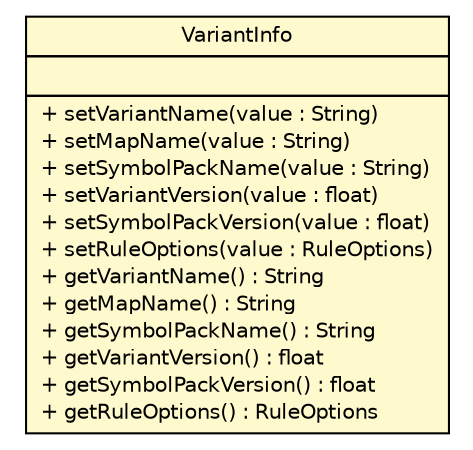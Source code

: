 #!/usr/local/bin/dot
#
# Class diagram 
# Generated by UMLGraph version 5.2 (http://www.umlgraph.org/)
#

digraph G {
	edge [fontname="Helvetica",fontsize=10,labelfontname="Helvetica",labelfontsize=10];
	node [fontname="Helvetica",fontsize=10,shape=plaintext];
	nodesep=0.25;
	ranksep=0.5;
	// dip.world.World.VariantInfo
	c9066 [label=<<table title="dip.world.World.VariantInfo" border="0" cellborder="1" cellspacing="0" cellpadding="2" port="p" bgcolor="lemonChiffon" href="./World.VariantInfo.html">
		<tr><td><table border="0" cellspacing="0" cellpadding="1">
<tr><td align="center" balign="center"> VariantInfo </td></tr>
		</table></td></tr>
		<tr><td><table border="0" cellspacing="0" cellpadding="1">
<tr><td align="left" balign="left">  </td></tr>
		</table></td></tr>
		<tr><td><table border="0" cellspacing="0" cellpadding="1">
<tr><td align="left" balign="left"> + setVariantName(value : String) </td></tr>
<tr><td align="left" balign="left"> + setMapName(value : String) </td></tr>
<tr><td align="left" balign="left"> + setSymbolPackName(value : String) </td></tr>
<tr><td align="left" balign="left"> + setVariantVersion(value : float) </td></tr>
<tr><td align="left" balign="left"> + setSymbolPackVersion(value : float) </td></tr>
<tr><td align="left" balign="left"> + setRuleOptions(value : RuleOptions) </td></tr>
<tr><td align="left" balign="left"> + getVariantName() : String </td></tr>
<tr><td align="left" balign="left"> + getMapName() : String </td></tr>
<tr><td align="left" balign="left"> + getSymbolPackName() : String </td></tr>
<tr><td align="left" balign="left"> + getVariantVersion() : float </td></tr>
<tr><td align="left" balign="left"> + getSymbolPackVersion() : float </td></tr>
<tr><td align="left" balign="left"> + getRuleOptions() : RuleOptions </td></tr>
		</table></td></tr>
		</table>>, fontname="Helvetica", fontcolor="black", fontsize=10.0];
}

